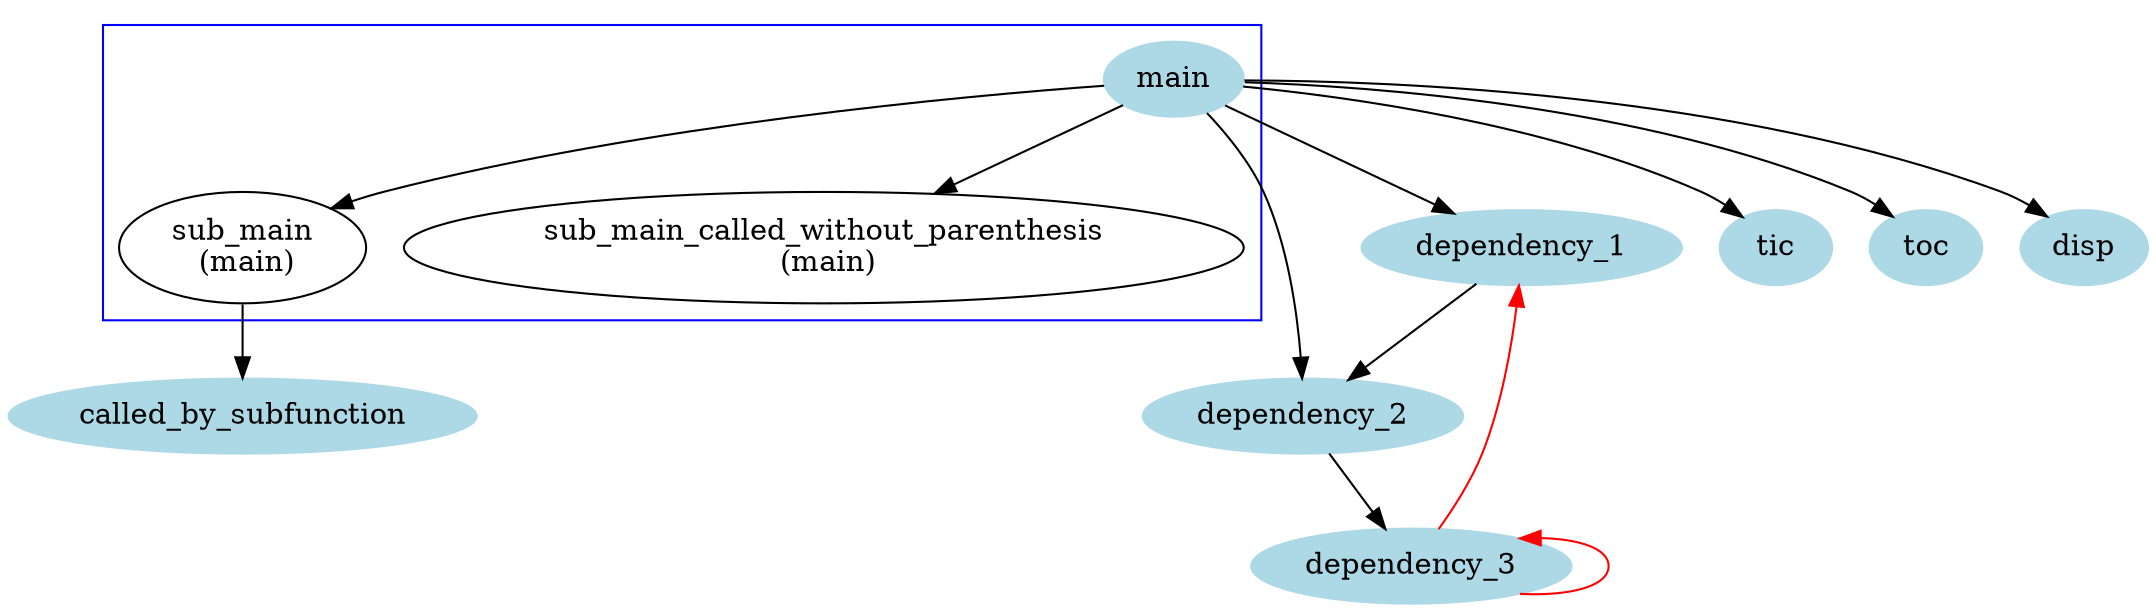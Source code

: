 /* Generated by mDepGen */
digraph dep {
node [shape = oval];
/* start of shape definitions */
"main" [color=lightblue, style=filled];
"dependency_1" [color=lightblue, style=filled];
"dependency_2" [color=lightblue, style=filled];
"dependency_3" [color=lightblue, style=filled];
"called_by_subfunction" [color=lightblue, style=filled];
"tic" [color=lightblue, style=filled];
"toc" [color=lightblue, style=filled];
"disp" [color=lightblue, style=filled];
/* end of shape definitions */
/* start of subgraph definitions */
subgraph cluster005 {
color=blue;
    "main";
    "sub_main\n (main)";
    "sub_main_called_without_parenthesis\n (main)";
}
/* end of subgraph definitions */
"main" -> "dependency_1" ;
"dependency_1" -> "dependency_2" ;
"dependency_2" -> "dependency_3" ;
"dependency_3" -> "dependency_1"  [color=red];
"dependency_3" -> "dependency_3"  [color=red dir=back];
"main" -> "dependency_2" ;
"main" -> "sub_main\n (main)" ;
"sub_main\n (main)" -> "called_by_subfunction" ;
"main" -> "sub_main_called_without_parenthesis\n (main)" ;
"main" -> "tic" ;
"main" -> "toc" ;
"main" -> "disp" ;
}